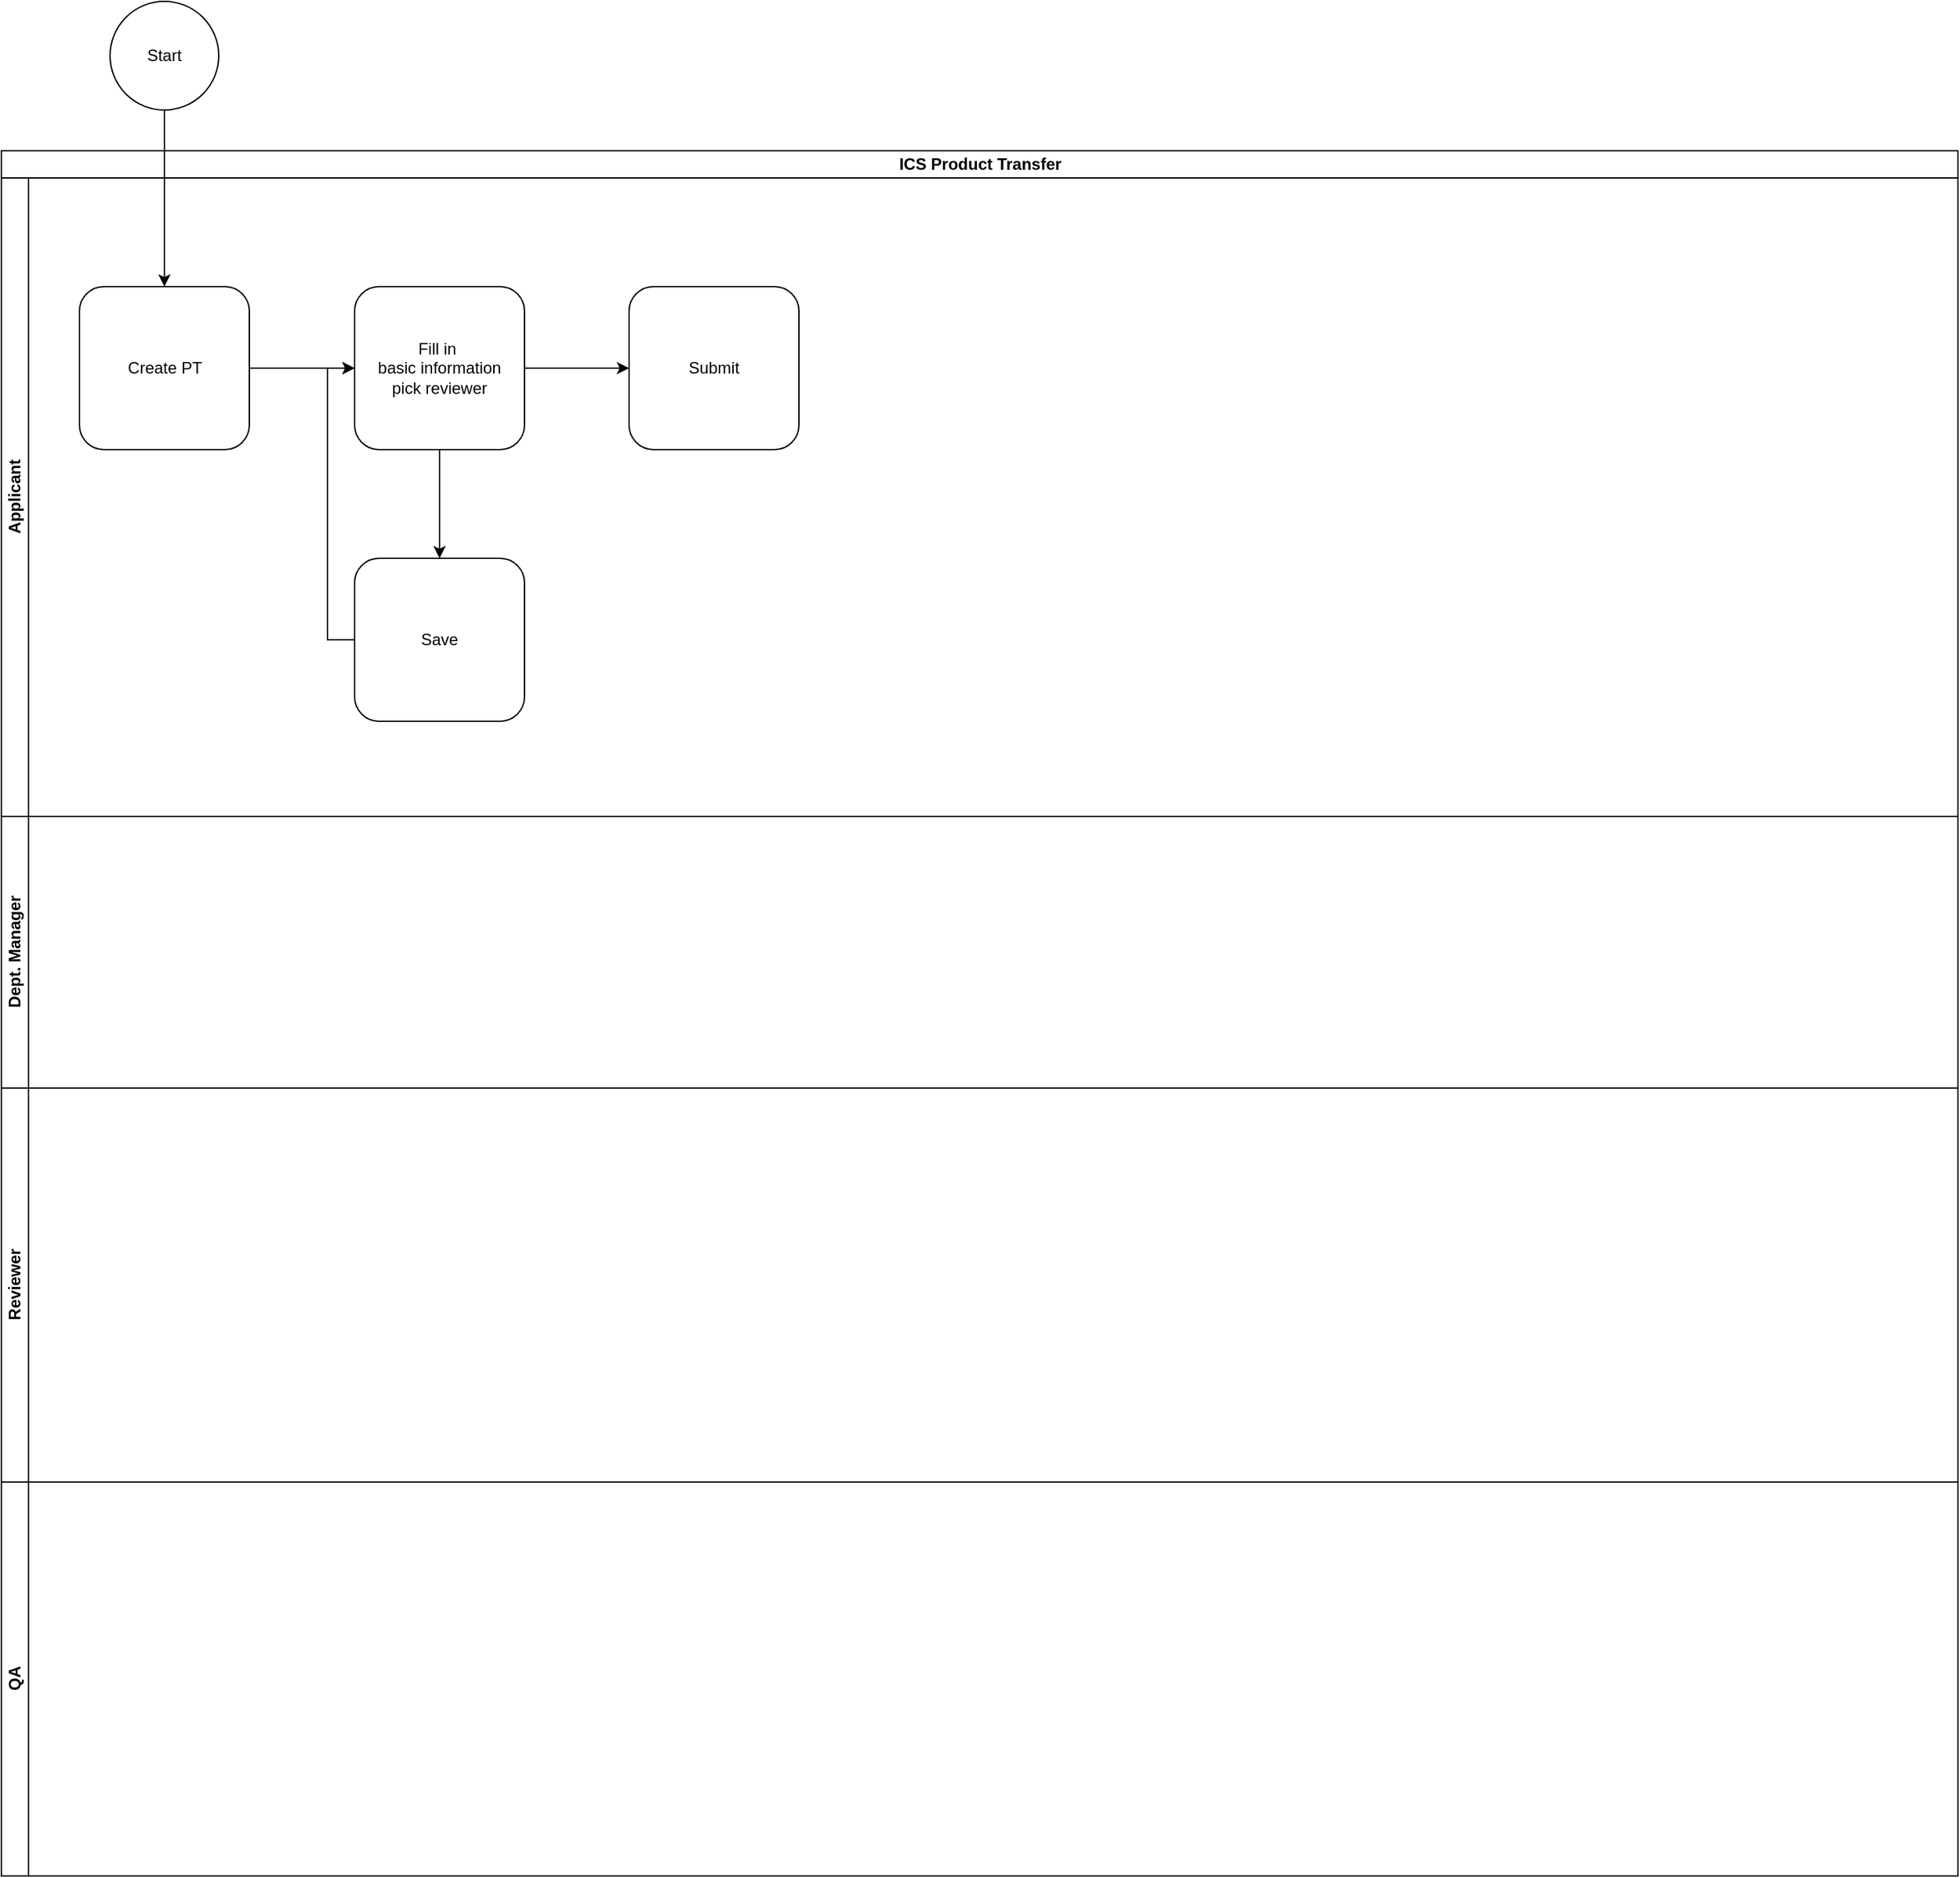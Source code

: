 <mxfile version="22.1.21" type="github">
  <diagram name="Page-1" id="x_v1J6QMZ-EttGsRpot7">
    <mxGraphModel dx="983" dy="687" grid="1" gridSize="10" guides="1" tooltips="1" connect="1" arrows="1" fold="1" page="1" pageScale="1" pageWidth="1169" pageHeight="827" math="0" shadow="0">
      <root>
        <mxCell id="0" />
        <mxCell id="1" parent="0" />
        <mxCell id="yOd0S4cHkztZd6WocYBm-1" value="ICS Product Transfer" style="swimlane;childLayout=stackLayout;resizeParent=1;resizeParentMax=0;horizontal=1;startSize=20;horizontalStack=0;html=1;" vertex="1" parent="1">
          <mxGeometry x="60" y="140" width="1440" height="1270" as="geometry" />
        </mxCell>
        <mxCell id="yOd0S4cHkztZd6WocYBm-2" value="Applicant" style="swimlane;startSize=20;horizontal=0;html=1;" vertex="1" parent="yOd0S4cHkztZd6WocYBm-1">
          <mxGeometry y="20" width="1440" height="470" as="geometry" />
        </mxCell>
        <mxCell id="yOd0S4cHkztZd6WocYBm-10" style="edgeStyle=orthogonalEdgeStyle;rounded=0;orthogonalLoop=1;jettySize=auto;html=1;exitX=1;exitY=0.5;exitDx=0;exitDy=0;entryX=0;entryY=0.5;entryDx=0;entryDy=0;" edge="1" parent="yOd0S4cHkztZd6WocYBm-2" source="yOd0S4cHkztZd6WocYBm-7" target="yOd0S4cHkztZd6WocYBm-9">
          <mxGeometry relative="1" as="geometry" />
        </mxCell>
        <mxCell id="yOd0S4cHkztZd6WocYBm-7" value="Create PT" style="rounded=1;whiteSpace=wrap;html=1;" vertex="1" parent="yOd0S4cHkztZd6WocYBm-2">
          <mxGeometry x="57.5" y="80" width="125" height="120" as="geometry" />
        </mxCell>
        <mxCell id="yOd0S4cHkztZd6WocYBm-12" style="edgeStyle=orthogonalEdgeStyle;rounded=0;orthogonalLoop=1;jettySize=auto;html=1;exitX=0.5;exitY=1;exitDx=0;exitDy=0;entryX=0.5;entryY=0;entryDx=0;entryDy=0;" edge="1" parent="yOd0S4cHkztZd6WocYBm-2" source="yOd0S4cHkztZd6WocYBm-9" target="yOd0S4cHkztZd6WocYBm-11">
          <mxGeometry relative="1" as="geometry" />
        </mxCell>
        <mxCell id="yOd0S4cHkztZd6WocYBm-15" style="edgeStyle=orthogonalEdgeStyle;rounded=0;orthogonalLoop=1;jettySize=auto;html=1;exitX=1;exitY=0.5;exitDx=0;exitDy=0;entryX=0;entryY=0.5;entryDx=0;entryDy=0;" edge="1" parent="yOd0S4cHkztZd6WocYBm-2" source="yOd0S4cHkztZd6WocYBm-9" target="yOd0S4cHkztZd6WocYBm-13">
          <mxGeometry relative="1" as="geometry" />
        </mxCell>
        <mxCell id="yOd0S4cHkztZd6WocYBm-9" value="Fill in&amp;nbsp;&lt;br&gt;basic information&lt;br&gt;pick reviewer" style="rounded=1;whiteSpace=wrap;html=1;" vertex="1" parent="yOd0S4cHkztZd6WocYBm-2">
          <mxGeometry x="260" y="80" width="125" height="120" as="geometry" />
        </mxCell>
        <mxCell id="yOd0S4cHkztZd6WocYBm-14" style="edgeStyle=orthogonalEdgeStyle;rounded=0;orthogonalLoop=1;jettySize=auto;html=1;exitX=0;exitY=0.5;exitDx=0;exitDy=0;entryX=0;entryY=0.5;entryDx=0;entryDy=0;" edge="1" parent="yOd0S4cHkztZd6WocYBm-2" source="yOd0S4cHkztZd6WocYBm-11" target="yOd0S4cHkztZd6WocYBm-9">
          <mxGeometry relative="1" as="geometry" />
        </mxCell>
        <mxCell id="yOd0S4cHkztZd6WocYBm-11" value="Save" style="rounded=1;whiteSpace=wrap;html=1;" vertex="1" parent="yOd0S4cHkztZd6WocYBm-2">
          <mxGeometry x="260" y="280" width="125" height="120" as="geometry" />
        </mxCell>
        <mxCell id="yOd0S4cHkztZd6WocYBm-13" value="Submit" style="rounded=1;whiteSpace=wrap;html=1;" vertex="1" parent="yOd0S4cHkztZd6WocYBm-2">
          <mxGeometry x="462" y="80" width="125" height="120" as="geometry" />
        </mxCell>
        <mxCell id="yOd0S4cHkztZd6WocYBm-3" value="Dept. Manager" style="swimlane;startSize=20;horizontal=0;html=1;" vertex="1" parent="yOd0S4cHkztZd6WocYBm-1">
          <mxGeometry y="490" width="1440" height="200" as="geometry" />
        </mxCell>
        <mxCell id="yOd0S4cHkztZd6WocYBm-4" value="Reviewer" style="swimlane;startSize=20;horizontal=0;html=1;" vertex="1" parent="yOd0S4cHkztZd6WocYBm-1">
          <mxGeometry y="690" width="1440" height="290" as="geometry" />
        </mxCell>
        <mxCell id="yOd0S4cHkztZd6WocYBm-5" value="QA" style="swimlane;startSize=20;horizontal=0;html=1;" vertex="1" parent="yOd0S4cHkztZd6WocYBm-1">
          <mxGeometry y="980" width="1440" height="290" as="geometry" />
        </mxCell>
        <mxCell id="yOd0S4cHkztZd6WocYBm-8" style="edgeStyle=orthogonalEdgeStyle;rounded=0;orthogonalLoop=1;jettySize=auto;html=1;exitX=0.5;exitY=1;exitDx=0;exitDy=0;entryX=0.5;entryY=0;entryDx=0;entryDy=0;" edge="1" parent="1" source="yOd0S4cHkztZd6WocYBm-6" target="yOd0S4cHkztZd6WocYBm-7">
          <mxGeometry relative="1" as="geometry" />
        </mxCell>
        <mxCell id="yOd0S4cHkztZd6WocYBm-6" value="Start" style="ellipse;whiteSpace=wrap;html=1;aspect=fixed;" vertex="1" parent="1">
          <mxGeometry x="140" y="30" width="80" height="80" as="geometry" />
        </mxCell>
      </root>
    </mxGraphModel>
  </diagram>
</mxfile>
